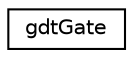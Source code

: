 digraph "Graphical Class Hierarchy"
{
 // LATEX_PDF_SIZE
  edge [fontname="Helvetica",fontsize="10",labelfontname="Helvetica",labelfontsize="10"];
  node [fontname="Helvetica",fontsize="10",shape=record];
  rankdir="LR";
  Node0 [label="gdtGate",height=0.2,width=0.4,color="black", fillcolor="white", style="filled",URL="$structgdtGate.html",tooltip=" "];
}
